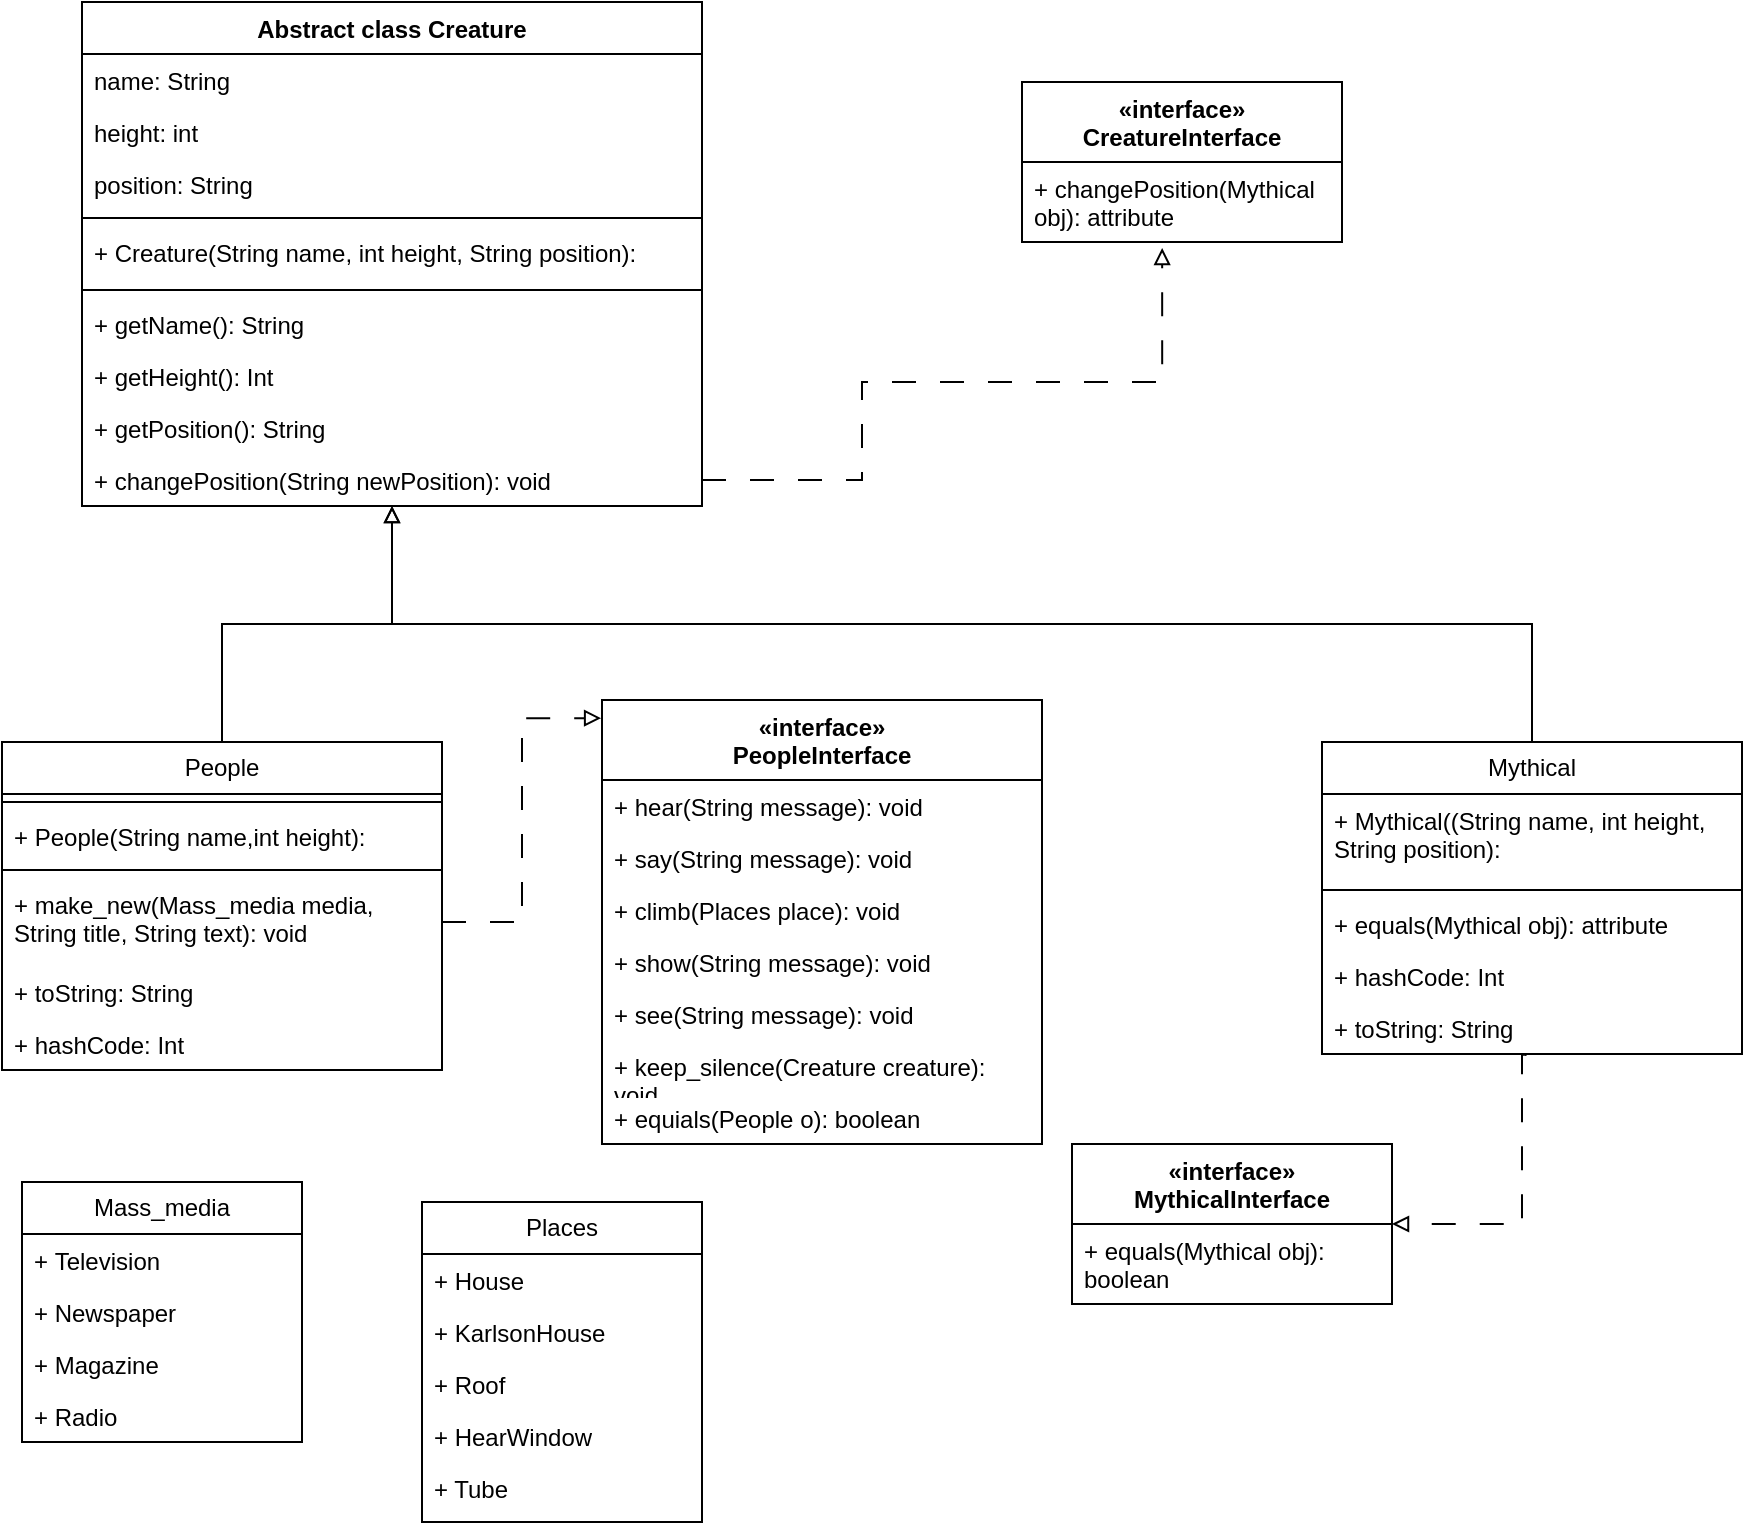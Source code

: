 <mxfile version="22.1.11" type="github">
  <diagram id="C5RBs43oDa-KdzZeNtuy" name="Page-1">
    <mxGraphModel dx="1602" dy="1155" grid="1" gridSize="10" guides="1" tooltips="1" connect="1" arrows="1" fold="1" page="1" pageScale="1" pageWidth="827" pageHeight="1169" math="0" shadow="0">
      <root>
        <mxCell id="WIyWlLk6GJQsqaUBKTNV-0" />
        <mxCell id="WIyWlLk6GJQsqaUBKTNV-1" parent="WIyWlLk6GJQsqaUBKTNV-0" />
        <mxCell id="neT4RC4SGZ0ZJp4Sh62d-0" value="Abstract class Creature" style="swimlane;fontStyle=1;align=center;verticalAlign=top;childLayout=stackLayout;horizontal=1;startSize=26;horizontalStack=0;resizeParent=1;resizeParentMax=0;resizeLast=0;collapsible=1;marginBottom=0;whiteSpace=wrap;html=1;" parent="WIyWlLk6GJQsqaUBKTNV-1" vertex="1">
          <mxGeometry x="50" y="40" width="310" height="252" as="geometry" />
        </mxCell>
        <mxCell id="neT4RC4SGZ0ZJp4Sh62d-1" value="name: String" style="text;strokeColor=none;fillColor=none;align=left;verticalAlign=top;spacingLeft=4;spacingRight=4;overflow=hidden;rotatable=0;points=[[0,0.5],[1,0.5]];portConstraint=eastwest;whiteSpace=wrap;html=1;" parent="neT4RC4SGZ0ZJp4Sh62d-0" vertex="1">
          <mxGeometry y="26" width="310" height="26" as="geometry" />
        </mxCell>
        <mxCell id="neT4RC4SGZ0ZJp4Sh62d-4" value="height: int" style="text;strokeColor=none;fillColor=none;align=left;verticalAlign=top;spacingLeft=4;spacingRight=4;overflow=hidden;rotatable=0;points=[[0,0.5],[1,0.5]];portConstraint=eastwest;whiteSpace=wrap;html=1;" parent="neT4RC4SGZ0ZJp4Sh62d-0" vertex="1">
          <mxGeometry y="52" width="310" height="26" as="geometry" />
        </mxCell>
        <mxCell id="neT4RC4SGZ0ZJp4Sh62d-5" value="position: String" style="text;strokeColor=none;fillColor=none;align=left;verticalAlign=top;spacingLeft=4;spacingRight=4;overflow=hidden;rotatable=0;points=[[0,0.5],[1,0.5]];portConstraint=eastwest;whiteSpace=wrap;html=1;" parent="neT4RC4SGZ0ZJp4Sh62d-0" vertex="1">
          <mxGeometry y="78" width="310" height="26" as="geometry" />
        </mxCell>
        <mxCell id="neT4RC4SGZ0ZJp4Sh62d-9" value="" style="line;strokeWidth=1;fillColor=none;align=left;verticalAlign=middle;spacingTop=-1;spacingLeft=3;spacingRight=3;rotatable=0;labelPosition=right;points=[];portConstraint=eastwest;strokeColor=inherit;" parent="neT4RC4SGZ0ZJp4Sh62d-0" vertex="1">
          <mxGeometry y="104" width="310" height="8" as="geometry" />
        </mxCell>
        <mxCell id="neT4RC4SGZ0ZJp4Sh62d-10" value="+ Creature(String name, int height, String position):" style="text;strokeColor=none;fillColor=none;align=left;verticalAlign=top;spacingLeft=4;spacingRight=4;overflow=hidden;rotatable=0;points=[[0,0.5],[1,0.5]];portConstraint=eastwest;whiteSpace=wrap;html=1;" parent="neT4RC4SGZ0ZJp4Sh62d-0" vertex="1">
          <mxGeometry y="112" width="310" height="28" as="geometry" />
        </mxCell>
        <mxCell id="neT4RC4SGZ0ZJp4Sh62d-2" value="" style="line;strokeWidth=1;fillColor=none;align=left;verticalAlign=middle;spacingTop=-1;spacingLeft=3;spacingRight=3;rotatable=0;labelPosition=right;points=[];portConstraint=eastwest;strokeColor=inherit;" parent="neT4RC4SGZ0ZJp4Sh62d-0" vertex="1">
          <mxGeometry y="140" width="310" height="8" as="geometry" />
        </mxCell>
        <mxCell id="neT4RC4SGZ0ZJp4Sh62d-3" value="+ getName(): String" style="text;strokeColor=none;fillColor=none;align=left;verticalAlign=top;spacingLeft=4;spacingRight=4;overflow=hidden;rotatable=0;points=[[0,0.5],[1,0.5]];portConstraint=eastwest;whiteSpace=wrap;html=1;" parent="neT4RC4SGZ0ZJp4Sh62d-0" vertex="1">
          <mxGeometry y="148" width="310" height="26" as="geometry" />
        </mxCell>
        <mxCell id="neT4RC4SGZ0ZJp4Sh62d-6" value="+ getHeight(): Int" style="text;strokeColor=none;fillColor=none;align=left;verticalAlign=top;spacingLeft=4;spacingRight=4;overflow=hidden;rotatable=0;points=[[0,0.5],[1,0.5]];portConstraint=eastwest;whiteSpace=wrap;html=1;" parent="neT4RC4SGZ0ZJp4Sh62d-0" vertex="1">
          <mxGeometry y="174" width="310" height="26" as="geometry" />
        </mxCell>
        <mxCell id="neT4RC4SGZ0ZJp4Sh62d-7" value="+ getPosition(): String" style="text;strokeColor=none;fillColor=none;align=left;verticalAlign=top;spacingLeft=4;spacingRight=4;overflow=hidden;rotatable=0;points=[[0,0.5],[1,0.5]];portConstraint=eastwest;whiteSpace=wrap;html=1;" parent="neT4RC4SGZ0ZJp4Sh62d-0" vertex="1">
          <mxGeometry y="200" width="310" height="26" as="geometry" />
        </mxCell>
        <mxCell id="neT4RC4SGZ0ZJp4Sh62d-8" value="+ changePosition(String newPosition): void" style="text;strokeColor=none;fillColor=none;align=left;verticalAlign=top;spacingLeft=4;spacingRight=4;overflow=hidden;rotatable=0;points=[[0,0.5],[1,0.5]];portConstraint=eastwest;whiteSpace=wrap;html=1;" parent="neT4RC4SGZ0ZJp4Sh62d-0" vertex="1">
          <mxGeometry y="226" width="310" height="26" as="geometry" />
        </mxCell>
        <mxCell id="neT4RC4SGZ0ZJp4Sh62d-20" style="edgeStyle=orthogonalEdgeStyle;rounded=0;orthogonalLoop=1;jettySize=auto;html=1;exitX=0.5;exitY=0;exitDx=0;exitDy=0;endArrow=block;endFill=0;" parent="WIyWlLk6GJQsqaUBKTNV-1" source="neT4RC4SGZ0ZJp4Sh62d-12" target="neT4RC4SGZ0ZJp4Sh62d-0" edge="1">
          <mxGeometry relative="1" as="geometry" />
        </mxCell>
        <mxCell id="neT4RC4SGZ0ZJp4Sh62d-12" value="People" style="swimlane;fontStyle=0;childLayout=stackLayout;horizontal=1;startSize=26;fillColor=none;horizontalStack=0;resizeParent=1;resizeParentMax=0;resizeLast=0;collapsible=1;marginBottom=0;whiteSpace=wrap;html=1;" parent="WIyWlLk6GJQsqaUBKTNV-1" vertex="1">
          <mxGeometry x="10" y="410" width="220" height="164" as="geometry" />
        </mxCell>
        <mxCell id="neT4RC4SGZ0ZJp4Sh62d-56" value="" style="line;strokeWidth=1;fillColor=none;align=left;verticalAlign=middle;spacingTop=-1;spacingLeft=3;spacingRight=3;rotatable=0;labelPosition=right;points=[];portConstraint=eastwest;strokeColor=inherit;" parent="neT4RC4SGZ0ZJp4Sh62d-12" vertex="1">
          <mxGeometry y="26" width="220" height="8" as="geometry" />
        </mxCell>
        <mxCell id="neT4RC4SGZ0ZJp4Sh62d-54" value="+ People(String name,int height):" style="text;strokeColor=none;fillColor=none;align=left;verticalAlign=top;spacingLeft=4;spacingRight=4;overflow=hidden;rotatable=0;points=[[0,0.5],[1,0.5]];portConstraint=eastwest;whiteSpace=wrap;html=1;" parent="neT4RC4SGZ0ZJp4Sh62d-12" vertex="1">
          <mxGeometry y="34" width="220" height="26" as="geometry" />
        </mxCell>
        <mxCell id="neT4RC4SGZ0ZJp4Sh62d-55" value="" style="line;strokeWidth=1;fillColor=none;align=left;verticalAlign=middle;spacingTop=-1;spacingLeft=3;spacingRight=3;rotatable=0;labelPosition=right;points=[];portConstraint=eastwest;strokeColor=inherit;" parent="neT4RC4SGZ0ZJp4Sh62d-12" vertex="1">
          <mxGeometry y="60" width="220" height="8" as="geometry" />
        </mxCell>
        <mxCell id="neT4RC4SGZ0ZJp4Sh62d-51" value="+ make_new(Mass_media media, String title, String text): void" style="text;strokeColor=none;fillColor=none;align=left;verticalAlign=top;spacingLeft=4;spacingRight=4;overflow=hidden;rotatable=0;points=[[0,0.5],[1,0.5]];portConstraint=eastwest;whiteSpace=wrap;html=1;" parent="neT4RC4SGZ0ZJp4Sh62d-12" vertex="1">
          <mxGeometry y="68" width="220" height="44" as="geometry" />
        </mxCell>
        <mxCell id="neT4RC4SGZ0ZJp4Sh62d-52" value="+ toString: String" style="text;strokeColor=none;fillColor=none;align=left;verticalAlign=top;spacingLeft=4;spacingRight=4;overflow=hidden;rotatable=0;points=[[0,0.5],[1,0.5]];portConstraint=eastwest;whiteSpace=wrap;html=1;" parent="neT4RC4SGZ0ZJp4Sh62d-12" vertex="1">
          <mxGeometry y="112" width="220" height="26" as="geometry" />
        </mxCell>
        <mxCell id="neT4RC4SGZ0ZJp4Sh62d-53" value="+ hashCode: Int" style="text;strokeColor=none;fillColor=none;align=left;verticalAlign=top;spacingLeft=4;spacingRight=4;overflow=hidden;rotatable=0;points=[[0,0.5],[1,0.5]];portConstraint=eastwest;whiteSpace=wrap;html=1;" parent="neT4RC4SGZ0ZJp4Sh62d-12" vertex="1">
          <mxGeometry y="138" width="220" height="26" as="geometry" />
        </mxCell>
        <mxCell id="neT4RC4SGZ0ZJp4Sh62d-22" style="edgeStyle=orthogonalEdgeStyle;rounded=0;orthogonalLoop=1;jettySize=auto;html=1;exitX=0.5;exitY=0;exitDx=0;exitDy=0;endArrow=block;endFill=0;" parent="WIyWlLk6GJQsqaUBKTNV-1" source="neT4RC4SGZ0ZJp4Sh62d-16" target="neT4RC4SGZ0ZJp4Sh62d-0" edge="1">
          <mxGeometry relative="1" as="geometry" />
        </mxCell>
        <mxCell id="neT4RC4SGZ0ZJp4Sh62d-16" value="Mythical" style="swimlane;fontStyle=0;childLayout=stackLayout;horizontal=1;startSize=26;fillColor=none;horizontalStack=0;resizeParent=1;resizeParentMax=0;resizeLast=0;collapsible=1;marginBottom=0;whiteSpace=wrap;html=1;" parent="WIyWlLk6GJQsqaUBKTNV-1" vertex="1">
          <mxGeometry x="670" y="410" width="210" height="156" as="geometry" />
        </mxCell>
        <mxCell id="neT4RC4SGZ0ZJp4Sh62d-19" value="+ Mythical((String name, int height, String position):" style="text;strokeColor=none;fillColor=none;align=left;verticalAlign=top;spacingLeft=4;spacingRight=4;overflow=hidden;rotatable=0;points=[[0,0.5],[1,0.5]];portConstraint=eastwest;whiteSpace=wrap;html=1;" parent="neT4RC4SGZ0ZJp4Sh62d-16" vertex="1">
          <mxGeometry y="26" width="210" height="44" as="geometry" />
        </mxCell>
        <mxCell id="neT4RC4SGZ0ZJp4Sh62d-59" value="" style="line;strokeWidth=1;fillColor=none;align=left;verticalAlign=middle;spacingTop=-1;spacingLeft=3;spacingRight=3;rotatable=0;labelPosition=right;points=[];portConstraint=eastwest;strokeColor=inherit;" parent="neT4RC4SGZ0ZJp4Sh62d-16" vertex="1">
          <mxGeometry y="70" width="210" height="8" as="geometry" />
        </mxCell>
        <mxCell id="neT4RC4SGZ0ZJp4Sh62d-58" value="+ equals(Mythical obj): attribute" style="text;strokeColor=none;fillColor=none;align=left;verticalAlign=top;spacingLeft=4;spacingRight=4;overflow=hidden;rotatable=0;points=[[0,0.5],[1,0.5]];portConstraint=eastwest;whiteSpace=wrap;html=1;" parent="neT4RC4SGZ0ZJp4Sh62d-16" vertex="1">
          <mxGeometry y="78" width="210" height="26" as="geometry" />
        </mxCell>
        <mxCell id="neT4RC4SGZ0ZJp4Sh62d-64" value="+ hashCode: Int" style="text;strokeColor=none;fillColor=none;align=left;verticalAlign=top;spacingLeft=4;spacingRight=4;overflow=hidden;rotatable=0;points=[[0,0.5],[1,0.5]];portConstraint=eastwest;whiteSpace=wrap;html=1;" parent="neT4RC4SGZ0ZJp4Sh62d-16" vertex="1">
          <mxGeometry y="104" width="210" height="26" as="geometry" />
        </mxCell>
        <mxCell id="neT4RC4SGZ0ZJp4Sh62d-65" value="+ toString: String" style="text;strokeColor=none;fillColor=none;align=left;verticalAlign=top;spacingLeft=4;spacingRight=4;overflow=hidden;rotatable=0;points=[[0,0.5],[1,0.5]];portConstraint=eastwest;whiteSpace=wrap;html=1;" parent="neT4RC4SGZ0ZJp4Sh62d-16" vertex="1">
          <mxGeometry y="130" width="210" height="26" as="geometry" />
        </mxCell>
        <mxCell id="neT4RC4SGZ0ZJp4Sh62d-27" style="edgeStyle=orthogonalEdgeStyle;rounded=0;orthogonalLoop=1;jettySize=auto;html=1;entryX=0.438;entryY=1.075;entryDx=0;entryDy=0;endArrow=block;endFill=0;dashed=1;dashPattern=12 12;entryPerimeter=0;" parent="WIyWlLk6GJQsqaUBKTNV-1" source="neT4RC4SGZ0ZJp4Sh62d-8" target="clKHNG50IizeAl7Q2Gtw-2" edge="1">
          <mxGeometry relative="1" as="geometry">
            <Array as="points">
              <mxPoint x="440" y="279" />
              <mxPoint x="440" y="230" />
              <mxPoint x="590" y="230" />
            </Array>
          </mxGeometry>
        </mxCell>
        <mxCell id="neT4RC4SGZ0ZJp4Sh62d-34" value="Mass_media" style="swimlane;fontStyle=0;childLayout=stackLayout;horizontal=1;startSize=26;fillColor=none;horizontalStack=0;resizeParent=1;resizeParentMax=0;resizeLast=0;collapsible=1;marginBottom=0;whiteSpace=wrap;html=1;" parent="WIyWlLk6GJQsqaUBKTNV-1" vertex="1">
          <mxGeometry x="20" y="630" width="140" height="130" as="geometry" />
        </mxCell>
        <mxCell id="neT4RC4SGZ0ZJp4Sh62d-35" value="+&amp;nbsp;Television" style="text;strokeColor=none;fillColor=none;align=left;verticalAlign=top;spacingLeft=4;spacingRight=4;overflow=hidden;rotatable=0;points=[[0,0.5],[1,0.5]];portConstraint=eastwest;whiteSpace=wrap;html=1;" parent="neT4RC4SGZ0ZJp4Sh62d-34" vertex="1">
          <mxGeometry y="26" width="140" height="26" as="geometry" />
        </mxCell>
        <mxCell id="neT4RC4SGZ0ZJp4Sh62d-36" value="+&amp;nbsp;Newspaper" style="text;strokeColor=none;fillColor=none;align=left;verticalAlign=top;spacingLeft=4;spacingRight=4;overflow=hidden;rotatable=0;points=[[0,0.5],[1,0.5]];portConstraint=eastwest;whiteSpace=wrap;html=1;" parent="neT4RC4SGZ0ZJp4Sh62d-34" vertex="1">
          <mxGeometry y="52" width="140" height="26" as="geometry" />
        </mxCell>
        <mxCell id="neT4RC4SGZ0ZJp4Sh62d-37" value="+&amp;nbsp;Magazine" style="text;strokeColor=none;fillColor=none;align=left;verticalAlign=top;spacingLeft=4;spacingRight=4;overflow=hidden;rotatable=0;points=[[0,0.5],[1,0.5]];portConstraint=eastwest;whiteSpace=wrap;html=1;" parent="neT4RC4SGZ0ZJp4Sh62d-34" vertex="1">
          <mxGeometry y="78" width="140" height="26" as="geometry" />
        </mxCell>
        <mxCell id="neT4RC4SGZ0ZJp4Sh62d-38" value="+&amp;nbsp;Radio" style="text;strokeColor=none;fillColor=none;align=left;verticalAlign=top;spacingLeft=4;spacingRight=4;overflow=hidden;rotatable=0;points=[[0,0.5],[1,0.5]];portConstraint=eastwest;whiteSpace=wrap;html=1;" parent="neT4RC4SGZ0ZJp4Sh62d-34" vertex="1">
          <mxGeometry y="104" width="140" height="26" as="geometry" />
        </mxCell>
        <mxCell id="neT4RC4SGZ0ZJp4Sh62d-62" style="edgeStyle=orthogonalEdgeStyle;rounded=0;orthogonalLoop=1;jettySize=auto;html=1;entryX=1;entryY=0.5;entryDx=0;entryDy=0;dashed=1;dashPattern=12 12;endArrow=block;endFill=0;exitX=0.487;exitY=1.017;exitDx=0;exitDy=0;exitPerimeter=0;" parent="WIyWlLk6GJQsqaUBKTNV-1" source="neT4RC4SGZ0ZJp4Sh62d-65" target="fK0LR-J3PXkXMMywFODx-17" edge="1">
          <mxGeometry relative="1" as="geometry">
            <mxPoint x="690" y="705" as="targetPoint" />
            <Array as="points">
              <mxPoint x="770" y="566" />
              <mxPoint x="770" y="651" />
            </Array>
          </mxGeometry>
        </mxCell>
        <mxCell id="fK0LR-J3PXkXMMywFODx-2" value="«interface»&lt;br&gt;&lt;b&gt;PeopleInterface&lt;/b&gt;" style="swimlane;fontStyle=1;align=center;verticalAlign=top;childLayout=stackLayout;horizontal=1;startSize=40;horizontalStack=0;resizeParent=1;resizeParentMax=0;resizeLast=0;collapsible=1;marginBottom=0;whiteSpace=wrap;html=1;" parent="WIyWlLk6GJQsqaUBKTNV-1" vertex="1">
          <mxGeometry x="310" y="389" width="220" height="222" as="geometry" />
        </mxCell>
        <mxCell id="fK0LR-J3PXkXMMywFODx-7" value="+&amp;nbsp;hear(String message): void" style="text;strokeColor=none;fillColor=none;align=left;verticalAlign=top;spacingLeft=4;spacingRight=4;overflow=hidden;rotatable=0;points=[[0,0.5],[1,0.5]];portConstraint=eastwest;whiteSpace=wrap;html=1;" parent="fK0LR-J3PXkXMMywFODx-2" vertex="1">
          <mxGeometry y="40" width="220" height="26" as="geometry" />
        </mxCell>
        <mxCell id="fK0LR-J3PXkXMMywFODx-8" value="+ say(String message): void" style="text;strokeColor=none;fillColor=none;align=left;verticalAlign=top;spacingLeft=4;spacingRight=4;overflow=hidden;rotatable=0;points=[[0,0.5],[1,0.5]];portConstraint=eastwest;whiteSpace=wrap;html=1;" parent="fK0LR-J3PXkXMMywFODx-2" vertex="1">
          <mxGeometry y="66" width="220" height="26" as="geometry" />
        </mxCell>
        <mxCell id="fK0LR-J3PXkXMMywFODx-10" value="+ climb(Places place): void" style="text;strokeColor=none;fillColor=none;align=left;verticalAlign=top;spacingLeft=4;spacingRight=4;overflow=hidden;rotatable=0;points=[[0,0.5],[1,0.5]];portConstraint=eastwest;whiteSpace=wrap;html=1;" parent="fK0LR-J3PXkXMMywFODx-2" vertex="1">
          <mxGeometry y="92" width="220" height="26" as="geometry" />
        </mxCell>
        <mxCell id="fK0LR-J3PXkXMMywFODx-11" value="+ show(String message): void" style="text;strokeColor=none;fillColor=none;align=left;verticalAlign=top;spacingLeft=4;spacingRight=4;overflow=hidden;rotatable=0;points=[[0,0.5],[1,0.5]];portConstraint=eastwest;whiteSpace=wrap;html=1;" parent="fK0LR-J3PXkXMMywFODx-2" vertex="1">
          <mxGeometry y="118" width="220" height="26" as="geometry" />
        </mxCell>
        <mxCell id="fK0LR-J3PXkXMMywFODx-12" value="+ see(String message): void" style="text;strokeColor=none;fillColor=none;align=left;verticalAlign=top;spacingLeft=4;spacingRight=4;overflow=hidden;rotatable=0;points=[[0,0.5],[1,0.5]];portConstraint=eastwest;whiteSpace=wrap;html=1;" parent="fK0LR-J3PXkXMMywFODx-2" vertex="1">
          <mxGeometry y="144" width="220" height="26" as="geometry" />
        </mxCell>
        <mxCell id="fK0LR-J3PXkXMMywFODx-13" value="+ keep_silence(Creature creature): void" style="text;strokeColor=none;fillColor=none;align=left;verticalAlign=top;spacingLeft=4;spacingRight=4;overflow=hidden;rotatable=0;points=[[0,0.5],[1,0.5]];portConstraint=eastwest;whiteSpace=wrap;html=1;" parent="fK0LR-J3PXkXMMywFODx-2" vertex="1">
          <mxGeometry y="170" width="220" height="26" as="geometry" />
        </mxCell>
        <mxCell id="fK0LR-J3PXkXMMywFODx-14" value="+ equials(People o): boolean" style="text;strokeColor=none;fillColor=none;align=left;verticalAlign=top;spacingLeft=4;spacingRight=4;overflow=hidden;rotatable=0;points=[[0,0.5],[1,0.5]];portConstraint=eastwest;whiteSpace=wrap;html=1;" parent="fK0LR-J3PXkXMMywFODx-2" vertex="1">
          <mxGeometry y="196" width="220" height="26" as="geometry" />
        </mxCell>
        <mxCell id="fK0LR-J3PXkXMMywFODx-15" style="edgeStyle=orthogonalEdgeStyle;rounded=0;orthogonalLoop=1;jettySize=auto;html=1;entryX=-0.002;entryY=0.041;entryDx=0;entryDy=0;entryPerimeter=0;endArrow=block;endFill=0;dashed=1;dashPattern=12 12;" parent="WIyWlLk6GJQsqaUBKTNV-1" source="neT4RC4SGZ0ZJp4Sh62d-51" target="fK0LR-J3PXkXMMywFODx-2" edge="1">
          <mxGeometry relative="1" as="geometry" />
        </mxCell>
        <mxCell id="fK0LR-J3PXkXMMywFODx-17" value="&lt;div&gt;«interface»&lt;/div&gt;MythicalInterface" style="swimlane;fontStyle=1;align=center;verticalAlign=top;childLayout=stackLayout;horizontal=1;startSize=40;horizontalStack=0;resizeParent=1;resizeParentMax=0;resizeLast=0;collapsible=1;marginBottom=0;whiteSpace=wrap;html=1;" parent="WIyWlLk6GJQsqaUBKTNV-1" vertex="1">
          <mxGeometry x="545" y="611" width="160" height="80" as="geometry" />
        </mxCell>
        <mxCell id="fK0LR-J3PXkXMMywFODx-21" value="+ equals(Mythical obj): boolean" style="text;strokeColor=none;fillColor=none;align=left;verticalAlign=top;spacingLeft=4;spacingRight=4;overflow=hidden;rotatable=0;points=[[0,0.5],[1,0.5]];portConstraint=eastwest;whiteSpace=wrap;html=1;" parent="fK0LR-J3PXkXMMywFODx-17" vertex="1">
          <mxGeometry y="40" width="160" height="40" as="geometry" />
        </mxCell>
        <mxCell id="clKHNG50IizeAl7Q2Gtw-1" value="&lt;div&gt;«interface»&lt;/div&gt;CreatureInterface" style="swimlane;fontStyle=1;align=center;verticalAlign=top;childLayout=stackLayout;horizontal=1;startSize=40;horizontalStack=0;resizeParent=1;resizeParentMax=0;resizeLast=0;collapsible=1;marginBottom=0;whiteSpace=wrap;html=1;" vertex="1" parent="WIyWlLk6GJQsqaUBKTNV-1">
          <mxGeometry x="520" y="80" width="160" height="80" as="geometry" />
        </mxCell>
        <mxCell id="clKHNG50IizeAl7Q2Gtw-2" value="+ changePosition(Mythical obj): attribute" style="text;strokeColor=none;fillColor=none;align=left;verticalAlign=top;spacingLeft=4;spacingRight=4;overflow=hidden;rotatable=0;points=[[0,0.5],[1,0.5]];portConstraint=eastwest;whiteSpace=wrap;html=1;" vertex="1" parent="clKHNG50IizeAl7Q2Gtw-1">
          <mxGeometry y="40" width="160" height="40" as="geometry" />
        </mxCell>
        <mxCell id="clKHNG50IizeAl7Q2Gtw-3" value="Places" style="swimlane;fontStyle=0;childLayout=stackLayout;horizontal=1;startSize=26;fillColor=none;horizontalStack=0;resizeParent=1;resizeParentMax=0;resizeLast=0;collapsible=1;marginBottom=0;whiteSpace=wrap;html=1;" vertex="1" parent="WIyWlLk6GJQsqaUBKTNV-1">
          <mxGeometry x="220" y="640" width="140" height="160" as="geometry" />
        </mxCell>
        <mxCell id="clKHNG50IizeAl7Q2Gtw-4" value="+ House" style="text;strokeColor=none;fillColor=none;align=left;verticalAlign=top;spacingLeft=4;spacingRight=4;overflow=hidden;rotatable=0;points=[[0,0.5],[1,0.5]];portConstraint=eastwest;whiteSpace=wrap;html=1;" vertex="1" parent="clKHNG50IizeAl7Q2Gtw-3">
          <mxGeometry y="26" width="140" height="26" as="geometry" />
        </mxCell>
        <mxCell id="clKHNG50IizeAl7Q2Gtw-5" value="+ KarlsonHouse" style="text;strokeColor=none;fillColor=none;align=left;verticalAlign=top;spacingLeft=4;spacingRight=4;overflow=hidden;rotatable=0;points=[[0,0.5],[1,0.5]];portConstraint=eastwest;whiteSpace=wrap;html=1;" vertex="1" parent="clKHNG50IizeAl7Q2Gtw-3">
          <mxGeometry y="52" width="140" height="26" as="geometry" />
        </mxCell>
        <mxCell id="clKHNG50IizeAl7Q2Gtw-6" value="+ Roof" style="text;strokeColor=none;fillColor=none;align=left;verticalAlign=top;spacingLeft=4;spacingRight=4;overflow=hidden;rotatable=0;points=[[0,0.5],[1,0.5]];portConstraint=eastwest;whiteSpace=wrap;html=1;" vertex="1" parent="clKHNG50IizeAl7Q2Gtw-3">
          <mxGeometry y="78" width="140" height="26" as="geometry" />
        </mxCell>
        <mxCell id="clKHNG50IizeAl7Q2Gtw-7" value="+ HearWindow" style="text;strokeColor=none;fillColor=none;align=left;verticalAlign=top;spacingLeft=4;spacingRight=4;overflow=hidden;rotatable=0;points=[[0,0.5],[1,0.5]];portConstraint=eastwest;whiteSpace=wrap;html=1;" vertex="1" parent="clKHNG50IizeAl7Q2Gtw-3">
          <mxGeometry y="104" width="140" height="56" as="geometry" />
        </mxCell>
        <mxCell id="clKHNG50IizeAl7Q2Gtw-8" value="+ Tube" style="text;strokeColor=none;fillColor=none;align=left;verticalAlign=top;spacingLeft=4;spacingRight=4;overflow=hidden;rotatable=0;points=[[0,0.5],[1,0.5]];portConstraint=eastwest;whiteSpace=wrap;html=1;" vertex="1" parent="WIyWlLk6GJQsqaUBKTNV-1">
          <mxGeometry x="220" y="770" width="140" height="26" as="geometry" />
        </mxCell>
      </root>
    </mxGraphModel>
  </diagram>
</mxfile>
